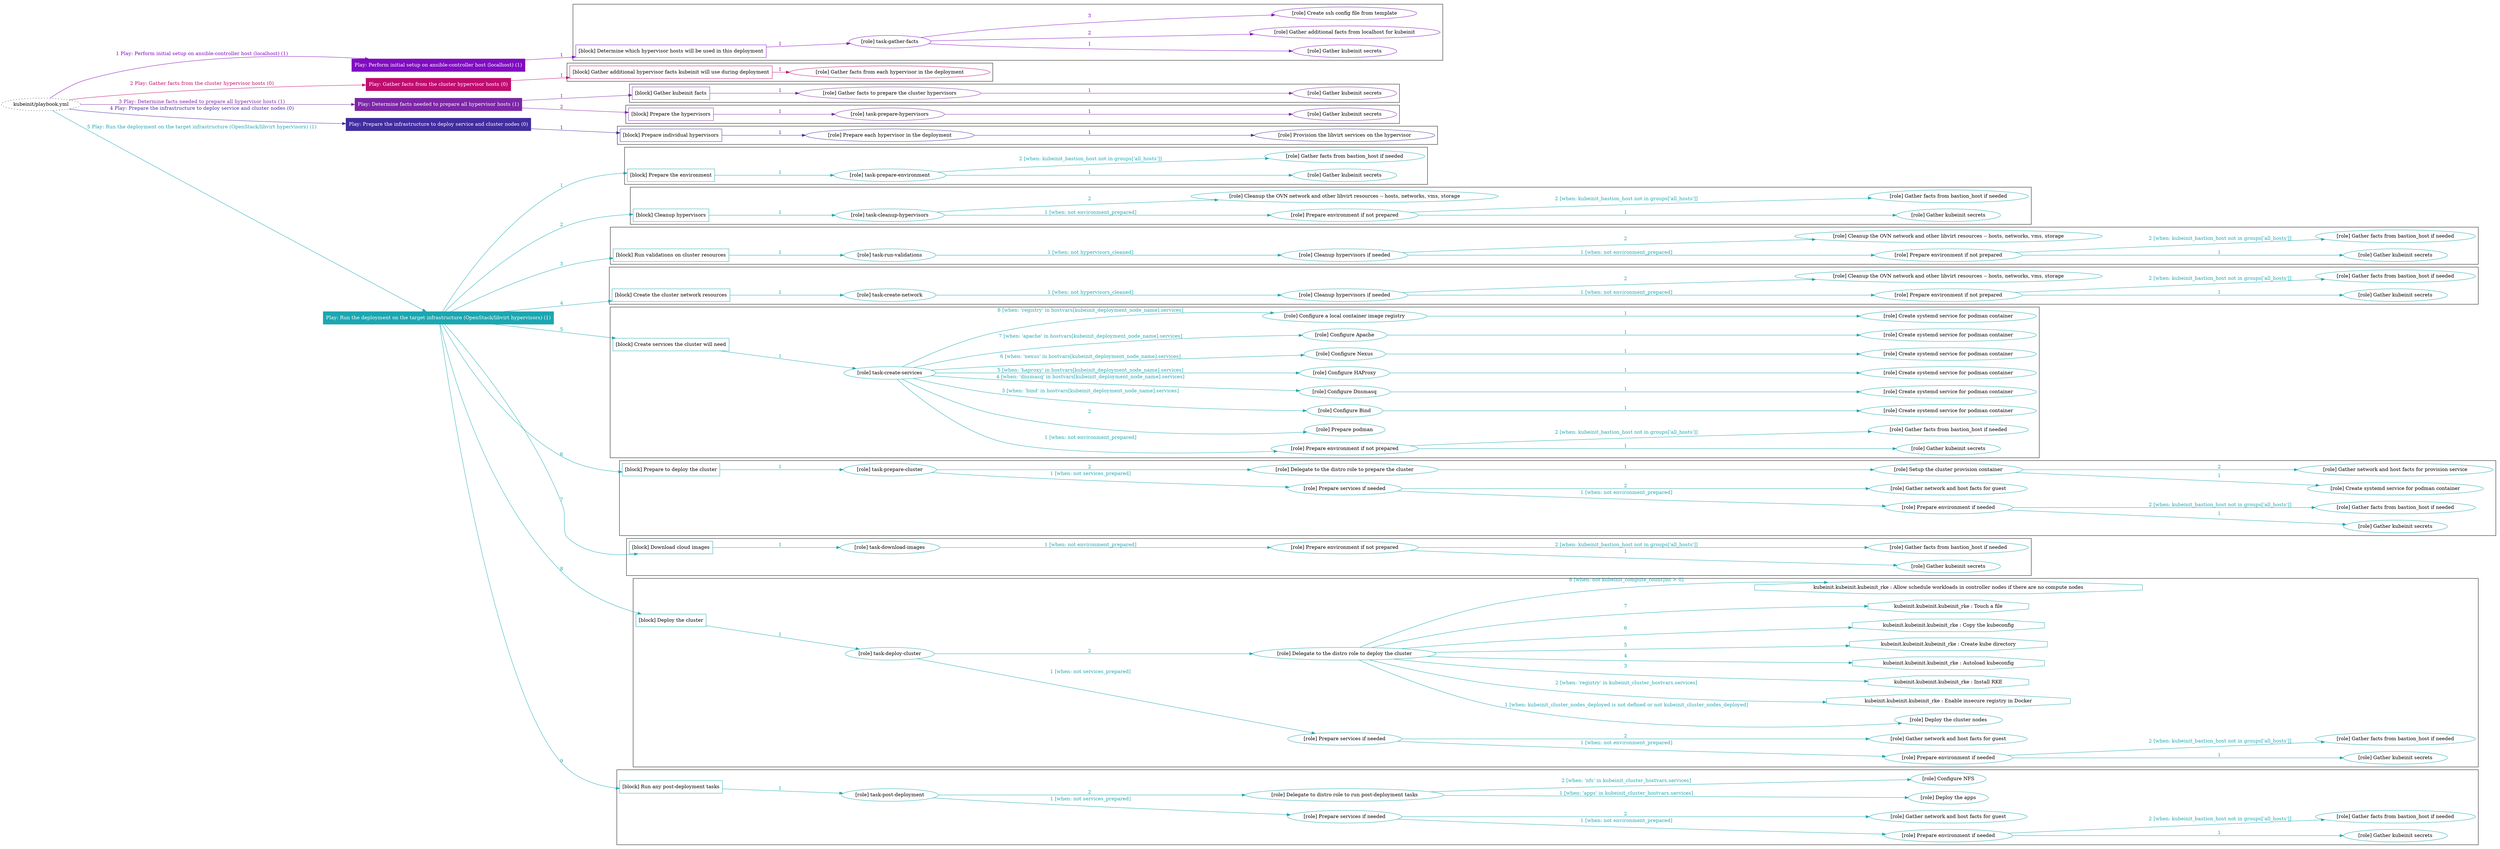 digraph {
	graph [concentrate=true ordering=in rankdir=LR ratio=fill]
	edge [esep=5 sep=10]
	"kubeinit/playbook.yml" [URL="/home/runner/work/kubeinit/kubeinit/kubeinit/playbook.yml" id=playbook_417d0907 style=dotted]
	"kubeinit/playbook.yml" -> play_c77b4768 [label="1 Play: Perform initial setup on ansible-controller host (localhost) (1)" color="#810bc1" fontcolor="#810bc1" id=edge_play_c77b4768 labeltooltip="1 Play: Perform initial setup on ansible-controller host (localhost) (1)" tooltip="1 Play: Perform initial setup on ansible-controller host (localhost) (1)"]
	subgraph "Play: Perform initial setup on ansible-controller host (localhost) (1)" {
		play_c77b4768 [label="Play: Perform initial setup on ansible-controller host (localhost) (1)" URL="/home/runner/work/kubeinit/kubeinit/kubeinit/playbook.yml" color="#810bc1" fontcolor="#ffffff" id=play_c77b4768 shape=box style=filled tooltip=localhost]
		play_c77b4768 -> block_1e786286 [label=1 color="#810bc1" fontcolor="#810bc1" id=edge_block_1e786286 labeltooltip=1 tooltip=1]
		subgraph cluster_block_1e786286 {
			block_1e786286 [label="[block] Determine which hypervisor hosts will be used in this deployment" URL="/home/runner/work/kubeinit/kubeinit/kubeinit/playbook.yml" color="#810bc1" id=block_1e786286 labeltooltip="Determine which hypervisor hosts will be used in this deployment" shape=box tooltip="Determine which hypervisor hosts will be used in this deployment"]
			block_1e786286 -> role_b058ec91 [label="1 " color="#810bc1" fontcolor="#810bc1" id=edge_role_b058ec91 labeltooltip="1 " tooltip="1 "]
			subgraph "task-gather-facts" {
				role_b058ec91 [label="[role] task-gather-facts" URL="/home/runner/work/kubeinit/kubeinit/kubeinit/playbook.yml" color="#810bc1" id=role_b058ec91 tooltip="task-gather-facts"]
				role_b058ec91 -> role_b767818e [label="1 " color="#810bc1" fontcolor="#810bc1" id=edge_role_b767818e labeltooltip="1 " tooltip="1 "]
				subgraph "Gather kubeinit secrets" {
					role_b767818e [label="[role] Gather kubeinit secrets" URL="/home/runner/.ansible/collections/ansible_collections/kubeinit/kubeinit/roles/kubeinit_prepare/tasks/build_hypervisors_group.yml" color="#810bc1" id=role_b767818e tooltip="Gather kubeinit secrets"]
				}
				role_b058ec91 -> role_e8965a87 [label="2 " color="#810bc1" fontcolor="#810bc1" id=edge_role_e8965a87 labeltooltip="2 " tooltip="2 "]
				subgraph "Gather additional facts from localhost for kubeinit" {
					role_e8965a87 [label="[role] Gather additional facts from localhost for kubeinit" URL="/home/runner/.ansible/collections/ansible_collections/kubeinit/kubeinit/roles/kubeinit_prepare/tasks/build_hypervisors_group.yml" color="#810bc1" id=role_e8965a87 tooltip="Gather additional facts from localhost for kubeinit"]
				}
				role_b058ec91 -> role_bb0b0441 [label="3 " color="#810bc1" fontcolor="#810bc1" id=edge_role_bb0b0441 labeltooltip="3 " tooltip="3 "]
				subgraph "Create ssh config file from template" {
					role_bb0b0441 [label="[role] Create ssh config file from template" URL="/home/runner/.ansible/collections/ansible_collections/kubeinit/kubeinit/roles/kubeinit_prepare/tasks/build_hypervisors_group.yml" color="#810bc1" id=role_bb0b0441 tooltip="Create ssh config file from template"]
				}
			}
		}
	}
	"kubeinit/playbook.yml" -> play_e463eeff [label="2 Play: Gather facts from the cluster hypervisor hosts (0)" color="#c00c6f" fontcolor="#c00c6f" id=edge_play_e463eeff labeltooltip="2 Play: Gather facts from the cluster hypervisor hosts (0)" tooltip="2 Play: Gather facts from the cluster hypervisor hosts (0)"]
	subgraph "Play: Gather facts from the cluster hypervisor hosts (0)" {
		play_e463eeff [label="Play: Gather facts from the cluster hypervisor hosts (0)" URL="/home/runner/work/kubeinit/kubeinit/kubeinit/playbook.yml" color="#c00c6f" fontcolor="#ffffff" id=play_e463eeff shape=box style=filled tooltip="Play: Gather facts from the cluster hypervisor hosts (0)"]
		play_e463eeff -> block_18175c57 [label=1 color="#c00c6f" fontcolor="#c00c6f" id=edge_block_18175c57 labeltooltip=1 tooltip=1]
		subgraph cluster_block_18175c57 {
			block_18175c57 [label="[block] Gather additional hypervisor facts kubeinit will use during deployment" URL="/home/runner/work/kubeinit/kubeinit/kubeinit/playbook.yml" color="#c00c6f" id=block_18175c57 labeltooltip="Gather additional hypervisor facts kubeinit will use during deployment" shape=box tooltip="Gather additional hypervisor facts kubeinit will use during deployment"]
			block_18175c57 -> role_813a3027 [label="1 " color="#c00c6f" fontcolor="#c00c6f" id=edge_role_813a3027 labeltooltip="1 " tooltip="1 "]
			subgraph "Gather facts from each hypervisor in the deployment" {
				role_813a3027 [label="[role] Gather facts from each hypervisor in the deployment" URL="/home/runner/work/kubeinit/kubeinit/kubeinit/playbook.yml" color="#c00c6f" id=role_813a3027 tooltip="Gather facts from each hypervisor in the deployment"]
			}
		}
	}
	"kubeinit/playbook.yml" -> play_1a3adc36 [label="3 Play: Determine facts needed to prepare all hypervisor hosts (1)" color="#7c27a5" fontcolor="#7c27a5" id=edge_play_1a3adc36 labeltooltip="3 Play: Determine facts needed to prepare all hypervisor hosts (1)" tooltip="3 Play: Determine facts needed to prepare all hypervisor hosts (1)"]
	subgraph "Play: Determine facts needed to prepare all hypervisor hosts (1)" {
		play_1a3adc36 [label="Play: Determine facts needed to prepare all hypervisor hosts (1)" URL="/home/runner/work/kubeinit/kubeinit/kubeinit/playbook.yml" color="#7c27a5" fontcolor="#ffffff" id=play_1a3adc36 shape=box style=filled tooltip=localhost]
		play_1a3adc36 -> block_9d313972 [label=1 color="#7c27a5" fontcolor="#7c27a5" id=edge_block_9d313972 labeltooltip=1 tooltip=1]
		subgraph cluster_block_9d313972 {
			block_9d313972 [label="[block] Gather kubeinit facts" URL="/home/runner/work/kubeinit/kubeinit/kubeinit/playbook.yml" color="#7c27a5" id=block_9d313972 labeltooltip="Gather kubeinit facts" shape=box tooltip="Gather kubeinit facts"]
			block_9d313972 -> role_33c6fd63 [label="1 " color="#7c27a5" fontcolor="#7c27a5" id=edge_role_33c6fd63 labeltooltip="1 " tooltip="1 "]
			subgraph "Gather facts to prepare the cluster hypervisors" {
				role_33c6fd63 [label="[role] Gather facts to prepare the cluster hypervisors" URL="/home/runner/work/kubeinit/kubeinit/kubeinit/playbook.yml" color="#7c27a5" id=role_33c6fd63 tooltip="Gather facts to prepare the cluster hypervisors"]
				role_33c6fd63 -> role_64e351c4 [label="1 " color="#7c27a5" fontcolor="#7c27a5" id=edge_role_64e351c4 labeltooltip="1 " tooltip="1 "]
				subgraph "Gather kubeinit secrets" {
					role_64e351c4 [label="[role] Gather kubeinit secrets" URL="/home/runner/.ansible/collections/ansible_collections/kubeinit/kubeinit/roles/kubeinit_prepare/tasks/gather_kubeinit_facts.yml" color="#7c27a5" id=role_64e351c4 tooltip="Gather kubeinit secrets"]
				}
			}
		}
		play_1a3adc36 -> block_0bcdf381 [label=2 color="#7c27a5" fontcolor="#7c27a5" id=edge_block_0bcdf381 labeltooltip=2 tooltip=2]
		subgraph cluster_block_0bcdf381 {
			block_0bcdf381 [label="[block] Prepare the hypervisors" URL="/home/runner/work/kubeinit/kubeinit/kubeinit/playbook.yml" color="#7c27a5" id=block_0bcdf381 labeltooltip="Prepare the hypervisors" shape=box tooltip="Prepare the hypervisors"]
			block_0bcdf381 -> role_10255ce3 [label="1 " color="#7c27a5" fontcolor="#7c27a5" id=edge_role_10255ce3 labeltooltip="1 " tooltip="1 "]
			subgraph "task-prepare-hypervisors" {
				role_10255ce3 [label="[role] task-prepare-hypervisors" URL="/home/runner/work/kubeinit/kubeinit/kubeinit/playbook.yml" color="#7c27a5" id=role_10255ce3 tooltip="task-prepare-hypervisors"]
				role_10255ce3 -> role_cd29d968 [label="1 " color="#7c27a5" fontcolor="#7c27a5" id=edge_role_cd29d968 labeltooltip="1 " tooltip="1 "]
				subgraph "Gather kubeinit secrets" {
					role_cd29d968 [label="[role] Gather kubeinit secrets" URL="/home/runner/.ansible/collections/ansible_collections/kubeinit/kubeinit/roles/kubeinit_prepare/tasks/gather_kubeinit_facts.yml" color="#7c27a5" id=role_cd29d968 tooltip="Gather kubeinit secrets"]
				}
			}
		}
	}
	"kubeinit/playbook.yml" -> play_23f504cc [label="4 Play: Prepare the infrastructure to deploy service and cluster nodes (0)" color="#422d9f" fontcolor="#422d9f" id=edge_play_23f504cc labeltooltip="4 Play: Prepare the infrastructure to deploy service and cluster nodes (0)" tooltip="4 Play: Prepare the infrastructure to deploy service and cluster nodes (0)"]
	subgraph "Play: Prepare the infrastructure to deploy service and cluster nodes (0)" {
		play_23f504cc [label="Play: Prepare the infrastructure to deploy service and cluster nodes (0)" URL="/home/runner/work/kubeinit/kubeinit/kubeinit/playbook.yml" color="#422d9f" fontcolor="#ffffff" id=play_23f504cc shape=box style=filled tooltip="Play: Prepare the infrastructure to deploy service and cluster nodes (0)"]
		play_23f504cc -> block_20c3deef [label=1 color="#422d9f" fontcolor="#422d9f" id=edge_block_20c3deef labeltooltip=1 tooltip=1]
		subgraph cluster_block_20c3deef {
			block_20c3deef [label="[block] Prepare individual hypervisors" URL="/home/runner/work/kubeinit/kubeinit/kubeinit/playbook.yml" color="#422d9f" id=block_20c3deef labeltooltip="Prepare individual hypervisors" shape=box tooltip="Prepare individual hypervisors"]
			block_20c3deef -> role_2d464480 [label="1 " color="#422d9f" fontcolor="#422d9f" id=edge_role_2d464480 labeltooltip="1 " tooltip="1 "]
			subgraph "Prepare each hypervisor in the deployment" {
				role_2d464480 [label="[role] Prepare each hypervisor in the deployment" URL="/home/runner/work/kubeinit/kubeinit/kubeinit/playbook.yml" color="#422d9f" id=role_2d464480 tooltip="Prepare each hypervisor in the deployment"]
				role_2d464480 -> role_e3a52475 [label="1 " color="#422d9f" fontcolor="#422d9f" id=edge_role_e3a52475 labeltooltip="1 " tooltip="1 "]
				subgraph "Provision the libvirt services on the hypervisor" {
					role_e3a52475 [label="[role] Provision the libvirt services on the hypervisor" URL="/home/runner/.ansible/collections/ansible_collections/kubeinit/kubeinit/roles/kubeinit_prepare/tasks/prepare_hypervisor.yml" color="#422d9f" id=role_e3a52475 tooltip="Provision the libvirt services on the hypervisor"]
				}
			}
		}
	}
	"kubeinit/playbook.yml" -> play_3cc37db0 [label="5 Play: Run the deployment on the target infrastructure (OpenStack/libvirt hypervisors) (1)" color="#1ba7b1" fontcolor="#1ba7b1" id=edge_play_3cc37db0 labeltooltip="5 Play: Run the deployment on the target infrastructure (OpenStack/libvirt hypervisors) (1)" tooltip="5 Play: Run the deployment on the target infrastructure (OpenStack/libvirt hypervisors) (1)"]
	subgraph "Play: Run the deployment on the target infrastructure (OpenStack/libvirt hypervisors) (1)" {
		play_3cc37db0 [label="Play: Run the deployment on the target infrastructure (OpenStack/libvirt hypervisors) (1)" URL="/home/runner/work/kubeinit/kubeinit/kubeinit/playbook.yml" color="#1ba7b1" fontcolor="#ffffff" id=play_3cc37db0 shape=box style=filled tooltip=localhost]
		play_3cc37db0 -> block_ea9e0e93 [label=1 color="#1ba7b1" fontcolor="#1ba7b1" id=edge_block_ea9e0e93 labeltooltip=1 tooltip=1]
		subgraph cluster_block_ea9e0e93 {
			block_ea9e0e93 [label="[block] Prepare the environment" URL="/home/runner/work/kubeinit/kubeinit/kubeinit/playbook.yml" color="#1ba7b1" id=block_ea9e0e93 labeltooltip="Prepare the environment" shape=box tooltip="Prepare the environment"]
			block_ea9e0e93 -> role_91d1a9e2 [label="1 " color="#1ba7b1" fontcolor="#1ba7b1" id=edge_role_91d1a9e2 labeltooltip="1 " tooltip="1 "]
			subgraph "task-prepare-environment" {
				role_91d1a9e2 [label="[role] task-prepare-environment" URL="/home/runner/work/kubeinit/kubeinit/kubeinit/playbook.yml" color="#1ba7b1" id=role_91d1a9e2 tooltip="task-prepare-environment"]
				role_91d1a9e2 -> role_549d612f [label="1 " color="#1ba7b1" fontcolor="#1ba7b1" id=edge_role_549d612f labeltooltip="1 " tooltip="1 "]
				subgraph "Gather kubeinit secrets" {
					role_549d612f [label="[role] Gather kubeinit secrets" URL="/home/runner/.ansible/collections/ansible_collections/kubeinit/kubeinit/roles/kubeinit_prepare/tasks/gather_kubeinit_facts.yml" color="#1ba7b1" id=role_549d612f tooltip="Gather kubeinit secrets"]
				}
				role_91d1a9e2 -> role_6c5ac5d6 [label="2 [when: kubeinit_bastion_host not in groups['all_hosts']]" color="#1ba7b1" fontcolor="#1ba7b1" id=edge_role_6c5ac5d6 labeltooltip="2 [when: kubeinit_bastion_host not in groups['all_hosts']]" tooltip="2 [when: kubeinit_bastion_host not in groups['all_hosts']]"]
				subgraph "Gather facts from bastion_host if needed" {
					role_6c5ac5d6 [label="[role] Gather facts from bastion_host if needed" URL="/home/runner/.ansible/collections/ansible_collections/kubeinit/kubeinit/roles/kubeinit_prepare/tasks/main.yml" color="#1ba7b1" id=role_6c5ac5d6 tooltip="Gather facts from bastion_host if needed"]
				}
			}
		}
		play_3cc37db0 -> block_b8931497 [label=2 color="#1ba7b1" fontcolor="#1ba7b1" id=edge_block_b8931497 labeltooltip=2 tooltip=2]
		subgraph cluster_block_b8931497 {
			block_b8931497 [label="[block] Cleanup hypervisors" URL="/home/runner/work/kubeinit/kubeinit/kubeinit/playbook.yml" color="#1ba7b1" id=block_b8931497 labeltooltip="Cleanup hypervisors" shape=box tooltip="Cleanup hypervisors"]
			block_b8931497 -> role_bac6290f [label="1 " color="#1ba7b1" fontcolor="#1ba7b1" id=edge_role_bac6290f labeltooltip="1 " tooltip="1 "]
			subgraph "task-cleanup-hypervisors" {
				role_bac6290f [label="[role] task-cleanup-hypervisors" URL="/home/runner/work/kubeinit/kubeinit/kubeinit/playbook.yml" color="#1ba7b1" id=role_bac6290f tooltip="task-cleanup-hypervisors"]
				role_bac6290f -> role_6afddd0a [label="1 [when: not environment_prepared]" color="#1ba7b1" fontcolor="#1ba7b1" id=edge_role_6afddd0a labeltooltip="1 [when: not environment_prepared]" tooltip="1 [when: not environment_prepared]"]
				subgraph "Prepare environment if not prepared" {
					role_6afddd0a [label="[role] Prepare environment if not prepared" URL="/home/runner/.ansible/collections/ansible_collections/kubeinit/kubeinit/roles/kubeinit_libvirt/tasks/cleanup_hypervisors.yml" color="#1ba7b1" id=role_6afddd0a tooltip="Prepare environment if not prepared"]
					role_6afddd0a -> role_e698df63 [label="1 " color="#1ba7b1" fontcolor="#1ba7b1" id=edge_role_e698df63 labeltooltip="1 " tooltip="1 "]
					subgraph "Gather kubeinit secrets" {
						role_e698df63 [label="[role] Gather kubeinit secrets" URL="/home/runner/.ansible/collections/ansible_collections/kubeinit/kubeinit/roles/kubeinit_prepare/tasks/gather_kubeinit_facts.yml" color="#1ba7b1" id=role_e698df63 tooltip="Gather kubeinit secrets"]
					}
					role_6afddd0a -> role_1f7d6978 [label="2 [when: kubeinit_bastion_host not in groups['all_hosts']]" color="#1ba7b1" fontcolor="#1ba7b1" id=edge_role_1f7d6978 labeltooltip="2 [when: kubeinit_bastion_host not in groups['all_hosts']]" tooltip="2 [when: kubeinit_bastion_host not in groups['all_hosts']]"]
					subgraph "Gather facts from bastion_host if needed" {
						role_1f7d6978 [label="[role] Gather facts from bastion_host if needed" URL="/home/runner/.ansible/collections/ansible_collections/kubeinit/kubeinit/roles/kubeinit_prepare/tasks/main.yml" color="#1ba7b1" id=role_1f7d6978 tooltip="Gather facts from bastion_host if needed"]
					}
				}
				role_bac6290f -> role_03458279 [label="2 " color="#1ba7b1" fontcolor="#1ba7b1" id=edge_role_03458279 labeltooltip="2 " tooltip="2 "]
				subgraph "Cleanup the OVN network and other libvirt resources -- hosts, networks, vms, storage" {
					role_03458279 [label="[role] Cleanup the OVN network and other libvirt resources -- hosts, networks, vms, storage" URL="/home/runner/.ansible/collections/ansible_collections/kubeinit/kubeinit/roles/kubeinit_libvirt/tasks/cleanup_hypervisors.yml" color="#1ba7b1" id=role_03458279 tooltip="Cleanup the OVN network and other libvirt resources -- hosts, networks, vms, storage"]
				}
			}
		}
		play_3cc37db0 -> block_47f3879c [label=3 color="#1ba7b1" fontcolor="#1ba7b1" id=edge_block_47f3879c labeltooltip=3 tooltip=3]
		subgraph cluster_block_47f3879c {
			block_47f3879c [label="[block] Run validations on cluster resources" URL="/home/runner/work/kubeinit/kubeinit/kubeinit/playbook.yml" color="#1ba7b1" id=block_47f3879c labeltooltip="Run validations on cluster resources" shape=box tooltip="Run validations on cluster resources"]
			block_47f3879c -> role_7b20431c [label="1 " color="#1ba7b1" fontcolor="#1ba7b1" id=edge_role_7b20431c labeltooltip="1 " tooltip="1 "]
			subgraph "task-run-validations" {
				role_7b20431c [label="[role] task-run-validations" URL="/home/runner/work/kubeinit/kubeinit/kubeinit/playbook.yml" color="#1ba7b1" id=role_7b20431c tooltip="task-run-validations"]
				role_7b20431c -> role_595d1fff [label="1 [when: not hypervisors_cleaned]" color="#1ba7b1" fontcolor="#1ba7b1" id=edge_role_595d1fff labeltooltip="1 [when: not hypervisors_cleaned]" tooltip="1 [when: not hypervisors_cleaned]"]
				subgraph "Cleanup hypervisors if needed" {
					role_595d1fff [label="[role] Cleanup hypervisors if needed" URL="/home/runner/.ansible/collections/ansible_collections/kubeinit/kubeinit/roles/kubeinit_validations/tasks/main.yml" color="#1ba7b1" id=role_595d1fff tooltip="Cleanup hypervisors if needed"]
					role_595d1fff -> role_175da12f [label="1 [when: not environment_prepared]" color="#1ba7b1" fontcolor="#1ba7b1" id=edge_role_175da12f labeltooltip="1 [when: not environment_prepared]" tooltip="1 [when: not environment_prepared]"]
					subgraph "Prepare environment if not prepared" {
						role_175da12f [label="[role] Prepare environment if not prepared" URL="/home/runner/.ansible/collections/ansible_collections/kubeinit/kubeinit/roles/kubeinit_libvirt/tasks/cleanup_hypervisors.yml" color="#1ba7b1" id=role_175da12f tooltip="Prepare environment if not prepared"]
						role_175da12f -> role_518675a1 [label="1 " color="#1ba7b1" fontcolor="#1ba7b1" id=edge_role_518675a1 labeltooltip="1 " tooltip="1 "]
						subgraph "Gather kubeinit secrets" {
							role_518675a1 [label="[role] Gather kubeinit secrets" URL="/home/runner/.ansible/collections/ansible_collections/kubeinit/kubeinit/roles/kubeinit_prepare/tasks/gather_kubeinit_facts.yml" color="#1ba7b1" id=role_518675a1 tooltip="Gather kubeinit secrets"]
						}
						role_175da12f -> role_799ede87 [label="2 [when: kubeinit_bastion_host not in groups['all_hosts']]" color="#1ba7b1" fontcolor="#1ba7b1" id=edge_role_799ede87 labeltooltip="2 [when: kubeinit_bastion_host not in groups['all_hosts']]" tooltip="2 [when: kubeinit_bastion_host not in groups['all_hosts']]"]
						subgraph "Gather facts from bastion_host if needed" {
							role_799ede87 [label="[role] Gather facts from bastion_host if needed" URL="/home/runner/.ansible/collections/ansible_collections/kubeinit/kubeinit/roles/kubeinit_prepare/tasks/main.yml" color="#1ba7b1" id=role_799ede87 tooltip="Gather facts from bastion_host if needed"]
						}
					}
					role_595d1fff -> role_b2ebb72b [label="2 " color="#1ba7b1" fontcolor="#1ba7b1" id=edge_role_b2ebb72b labeltooltip="2 " tooltip="2 "]
					subgraph "Cleanup the OVN network and other libvirt resources -- hosts, networks, vms, storage" {
						role_b2ebb72b [label="[role] Cleanup the OVN network and other libvirt resources -- hosts, networks, vms, storage" URL="/home/runner/.ansible/collections/ansible_collections/kubeinit/kubeinit/roles/kubeinit_libvirt/tasks/cleanup_hypervisors.yml" color="#1ba7b1" id=role_b2ebb72b tooltip="Cleanup the OVN network and other libvirt resources -- hosts, networks, vms, storage"]
					}
				}
			}
		}
		play_3cc37db0 -> block_4fb23784 [label=4 color="#1ba7b1" fontcolor="#1ba7b1" id=edge_block_4fb23784 labeltooltip=4 tooltip=4]
		subgraph cluster_block_4fb23784 {
			block_4fb23784 [label="[block] Create the cluster network resources" URL="/home/runner/work/kubeinit/kubeinit/kubeinit/playbook.yml" color="#1ba7b1" id=block_4fb23784 labeltooltip="Create the cluster network resources" shape=box tooltip="Create the cluster network resources"]
			block_4fb23784 -> role_7fa8edc3 [label="1 " color="#1ba7b1" fontcolor="#1ba7b1" id=edge_role_7fa8edc3 labeltooltip="1 " tooltip="1 "]
			subgraph "task-create-network" {
				role_7fa8edc3 [label="[role] task-create-network" URL="/home/runner/work/kubeinit/kubeinit/kubeinit/playbook.yml" color="#1ba7b1" id=role_7fa8edc3 tooltip="task-create-network"]
				role_7fa8edc3 -> role_8269d724 [label="1 [when: not hypervisors_cleaned]" color="#1ba7b1" fontcolor="#1ba7b1" id=edge_role_8269d724 labeltooltip="1 [when: not hypervisors_cleaned]" tooltip="1 [when: not hypervisors_cleaned]"]
				subgraph "Cleanup hypervisors if needed" {
					role_8269d724 [label="[role] Cleanup hypervisors if needed" URL="/home/runner/.ansible/collections/ansible_collections/kubeinit/kubeinit/roles/kubeinit_libvirt/tasks/create_network.yml" color="#1ba7b1" id=role_8269d724 tooltip="Cleanup hypervisors if needed"]
					role_8269d724 -> role_a7291f49 [label="1 [when: not environment_prepared]" color="#1ba7b1" fontcolor="#1ba7b1" id=edge_role_a7291f49 labeltooltip="1 [when: not environment_prepared]" tooltip="1 [when: not environment_prepared]"]
					subgraph "Prepare environment if not prepared" {
						role_a7291f49 [label="[role] Prepare environment if not prepared" URL="/home/runner/.ansible/collections/ansible_collections/kubeinit/kubeinit/roles/kubeinit_libvirt/tasks/cleanup_hypervisors.yml" color="#1ba7b1" id=role_a7291f49 tooltip="Prepare environment if not prepared"]
						role_a7291f49 -> role_f2e10c75 [label="1 " color="#1ba7b1" fontcolor="#1ba7b1" id=edge_role_f2e10c75 labeltooltip="1 " tooltip="1 "]
						subgraph "Gather kubeinit secrets" {
							role_f2e10c75 [label="[role] Gather kubeinit secrets" URL="/home/runner/.ansible/collections/ansible_collections/kubeinit/kubeinit/roles/kubeinit_prepare/tasks/gather_kubeinit_facts.yml" color="#1ba7b1" id=role_f2e10c75 tooltip="Gather kubeinit secrets"]
						}
						role_a7291f49 -> role_d8faf39b [label="2 [when: kubeinit_bastion_host not in groups['all_hosts']]" color="#1ba7b1" fontcolor="#1ba7b1" id=edge_role_d8faf39b labeltooltip="2 [when: kubeinit_bastion_host not in groups['all_hosts']]" tooltip="2 [when: kubeinit_bastion_host not in groups['all_hosts']]"]
						subgraph "Gather facts from bastion_host if needed" {
							role_d8faf39b [label="[role] Gather facts from bastion_host if needed" URL="/home/runner/.ansible/collections/ansible_collections/kubeinit/kubeinit/roles/kubeinit_prepare/tasks/main.yml" color="#1ba7b1" id=role_d8faf39b tooltip="Gather facts from bastion_host if needed"]
						}
					}
					role_8269d724 -> role_5ec1cf5a [label="2 " color="#1ba7b1" fontcolor="#1ba7b1" id=edge_role_5ec1cf5a labeltooltip="2 " tooltip="2 "]
					subgraph "Cleanup the OVN network and other libvirt resources -- hosts, networks, vms, storage" {
						role_5ec1cf5a [label="[role] Cleanup the OVN network and other libvirt resources -- hosts, networks, vms, storage" URL="/home/runner/.ansible/collections/ansible_collections/kubeinit/kubeinit/roles/kubeinit_libvirt/tasks/cleanup_hypervisors.yml" color="#1ba7b1" id=role_5ec1cf5a tooltip="Cleanup the OVN network and other libvirt resources -- hosts, networks, vms, storage"]
					}
				}
			}
		}
		play_3cc37db0 -> block_78b8143e [label=5 color="#1ba7b1" fontcolor="#1ba7b1" id=edge_block_78b8143e labeltooltip=5 tooltip=5]
		subgraph cluster_block_78b8143e {
			block_78b8143e [label="[block] Create services the cluster will need" URL="/home/runner/work/kubeinit/kubeinit/kubeinit/playbook.yml" color="#1ba7b1" id=block_78b8143e labeltooltip="Create services the cluster will need" shape=box tooltip="Create services the cluster will need"]
			block_78b8143e -> role_c5b81a06 [label="1 " color="#1ba7b1" fontcolor="#1ba7b1" id=edge_role_c5b81a06 labeltooltip="1 " tooltip="1 "]
			subgraph "task-create-services" {
				role_c5b81a06 [label="[role] task-create-services" URL="/home/runner/work/kubeinit/kubeinit/kubeinit/playbook.yml" color="#1ba7b1" id=role_c5b81a06 tooltip="task-create-services"]
				role_c5b81a06 -> role_7de0126c [label="1 [when: not environment_prepared]" color="#1ba7b1" fontcolor="#1ba7b1" id=edge_role_7de0126c labeltooltip="1 [when: not environment_prepared]" tooltip="1 [when: not environment_prepared]"]
				subgraph "Prepare environment if not prepared" {
					role_7de0126c [label="[role] Prepare environment if not prepared" URL="/home/runner/.ansible/collections/ansible_collections/kubeinit/kubeinit/roles/kubeinit_services/tasks/main.yml" color="#1ba7b1" id=role_7de0126c tooltip="Prepare environment if not prepared"]
					role_7de0126c -> role_b44b74cb [label="1 " color="#1ba7b1" fontcolor="#1ba7b1" id=edge_role_b44b74cb labeltooltip="1 " tooltip="1 "]
					subgraph "Gather kubeinit secrets" {
						role_b44b74cb [label="[role] Gather kubeinit secrets" URL="/home/runner/.ansible/collections/ansible_collections/kubeinit/kubeinit/roles/kubeinit_prepare/tasks/gather_kubeinit_facts.yml" color="#1ba7b1" id=role_b44b74cb tooltip="Gather kubeinit secrets"]
					}
					role_7de0126c -> role_6d40eb25 [label="2 [when: kubeinit_bastion_host not in groups['all_hosts']]" color="#1ba7b1" fontcolor="#1ba7b1" id=edge_role_6d40eb25 labeltooltip="2 [when: kubeinit_bastion_host not in groups['all_hosts']]" tooltip="2 [when: kubeinit_bastion_host not in groups['all_hosts']]"]
					subgraph "Gather facts from bastion_host if needed" {
						role_6d40eb25 [label="[role] Gather facts from bastion_host if needed" URL="/home/runner/.ansible/collections/ansible_collections/kubeinit/kubeinit/roles/kubeinit_prepare/tasks/main.yml" color="#1ba7b1" id=role_6d40eb25 tooltip="Gather facts from bastion_host if needed"]
					}
				}
				role_c5b81a06 -> role_707ef80d [label="2 " color="#1ba7b1" fontcolor="#1ba7b1" id=edge_role_707ef80d labeltooltip="2 " tooltip="2 "]
				subgraph "Prepare podman" {
					role_707ef80d [label="[role] Prepare podman" URL="/home/runner/.ansible/collections/ansible_collections/kubeinit/kubeinit/roles/kubeinit_services/tasks/00_create_service_pod.yml" color="#1ba7b1" id=role_707ef80d tooltip="Prepare podman"]
				}
				role_c5b81a06 -> role_077363be [label="3 [when: 'bind' in hostvars[kubeinit_deployment_node_name].services]" color="#1ba7b1" fontcolor="#1ba7b1" id=edge_role_077363be labeltooltip="3 [when: 'bind' in hostvars[kubeinit_deployment_node_name].services]" tooltip="3 [when: 'bind' in hostvars[kubeinit_deployment_node_name].services]"]
				subgraph "Configure Bind" {
					role_077363be [label="[role] Configure Bind" URL="/home/runner/.ansible/collections/ansible_collections/kubeinit/kubeinit/roles/kubeinit_services/tasks/start_services_containers.yml" color="#1ba7b1" id=role_077363be tooltip="Configure Bind"]
					role_077363be -> role_7ac29b3b [label="1 " color="#1ba7b1" fontcolor="#1ba7b1" id=edge_role_7ac29b3b labeltooltip="1 " tooltip="1 "]
					subgraph "Create systemd service for podman container" {
						role_7ac29b3b [label="[role] Create systemd service for podman container" URL="/home/runner/.ansible/collections/ansible_collections/kubeinit/kubeinit/roles/kubeinit_bind/tasks/main.yml" color="#1ba7b1" id=role_7ac29b3b tooltip="Create systemd service for podman container"]
					}
				}
				role_c5b81a06 -> role_6b447cca [label="4 [when: 'dnsmasq' in hostvars[kubeinit_deployment_node_name].services]" color="#1ba7b1" fontcolor="#1ba7b1" id=edge_role_6b447cca labeltooltip="4 [when: 'dnsmasq' in hostvars[kubeinit_deployment_node_name].services]" tooltip="4 [when: 'dnsmasq' in hostvars[kubeinit_deployment_node_name].services]"]
				subgraph "Configure Dnsmasq" {
					role_6b447cca [label="[role] Configure Dnsmasq" URL="/home/runner/.ansible/collections/ansible_collections/kubeinit/kubeinit/roles/kubeinit_services/tasks/start_services_containers.yml" color="#1ba7b1" id=role_6b447cca tooltip="Configure Dnsmasq"]
					role_6b447cca -> role_dc594e53 [label="1 " color="#1ba7b1" fontcolor="#1ba7b1" id=edge_role_dc594e53 labeltooltip="1 " tooltip="1 "]
					subgraph "Create systemd service for podman container" {
						role_dc594e53 [label="[role] Create systemd service for podman container" URL="/home/runner/.ansible/collections/ansible_collections/kubeinit/kubeinit/roles/kubeinit_dnsmasq/tasks/main.yml" color="#1ba7b1" id=role_dc594e53 tooltip="Create systemd service for podman container"]
					}
				}
				role_c5b81a06 -> role_9c385116 [label="5 [when: 'haproxy' in hostvars[kubeinit_deployment_node_name].services]" color="#1ba7b1" fontcolor="#1ba7b1" id=edge_role_9c385116 labeltooltip="5 [when: 'haproxy' in hostvars[kubeinit_deployment_node_name].services]" tooltip="5 [when: 'haproxy' in hostvars[kubeinit_deployment_node_name].services]"]
				subgraph "Configure HAProxy" {
					role_9c385116 [label="[role] Configure HAProxy" URL="/home/runner/.ansible/collections/ansible_collections/kubeinit/kubeinit/roles/kubeinit_services/tasks/start_services_containers.yml" color="#1ba7b1" id=role_9c385116 tooltip="Configure HAProxy"]
					role_9c385116 -> role_cd39ea97 [label="1 " color="#1ba7b1" fontcolor="#1ba7b1" id=edge_role_cd39ea97 labeltooltip="1 " tooltip="1 "]
					subgraph "Create systemd service for podman container" {
						role_cd39ea97 [label="[role] Create systemd service for podman container" URL="/home/runner/.ansible/collections/ansible_collections/kubeinit/kubeinit/roles/kubeinit_haproxy/tasks/main.yml" color="#1ba7b1" id=role_cd39ea97 tooltip="Create systemd service for podman container"]
					}
				}
				role_c5b81a06 -> role_0e0e106a [label="6 [when: 'nexus' in hostvars[kubeinit_deployment_node_name].services]" color="#1ba7b1" fontcolor="#1ba7b1" id=edge_role_0e0e106a labeltooltip="6 [when: 'nexus' in hostvars[kubeinit_deployment_node_name].services]" tooltip="6 [when: 'nexus' in hostvars[kubeinit_deployment_node_name].services]"]
				subgraph "Configure Nexus" {
					role_0e0e106a [label="[role] Configure Nexus" URL="/home/runner/.ansible/collections/ansible_collections/kubeinit/kubeinit/roles/kubeinit_services/tasks/start_services_containers.yml" color="#1ba7b1" id=role_0e0e106a tooltip="Configure Nexus"]
					role_0e0e106a -> role_66462331 [label="1 " color="#1ba7b1" fontcolor="#1ba7b1" id=edge_role_66462331 labeltooltip="1 " tooltip="1 "]
					subgraph "Create systemd service for podman container" {
						role_66462331 [label="[role] Create systemd service for podman container" URL="/home/runner/.ansible/collections/ansible_collections/kubeinit/kubeinit/roles/kubeinit_nexus/tasks/main.yml" color="#1ba7b1" id=role_66462331 tooltip="Create systemd service for podman container"]
					}
				}
				role_c5b81a06 -> role_da79d658 [label="7 [when: 'apache' in hostvars[kubeinit_deployment_node_name].services]" color="#1ba7b1" fontcolor="#1ba7b1" id=edge_role_da79d658 labeltooltip="7 [when: 'apache' in hostvars[kubeinit_deployment_node_name].services]" tooltip="7 [when: 'apache' in hostvars[kubeinit_deployment_node_name].services]"]
				subgraph "Configure Apache" {
					role_da79d658 [label="[role] Configure Apache" URL="/home/runner/.ansible/collections/ansible_collections/kubeinit/kubeinit/roles/kubeinit_services/tasks/start_services_containers.yml" color="#1ba7b1" id=role_da79d658 tooltip="Configure Apache"]
					role_da79d658 -> role_91d3b13e [label="1 " color="#1ba7b1" fontcolor="#1ba7b1" id=edge_role_91d3b13e labeltooltip="1 " tooltip="1 "]
					subgraph "Create systemd service for podman container" {
						role_91d3b13e [label="[role] Create systemd service for podman container" URL="/home/runner/.ansible/collections/ansible_collections/kubeinit/kubeinit/roles/kubeinit_apache/tasks/main.yml" color="#1ba7b1" id=role_91d3b13e tooltip="Create systemd service for podman container"]
					}
				}
				role_c5b81a06 -> role_a9345b64 [label="8 [when: 'registry' in hostvars[kubeinit_deployment_node_name].services]" color="#1ba7b1" fontcolor="#1ba7b1" id=edge_role_a9345b64 labeltooltip="8 [when: 'registry' in hostvars[kubeinit_deployment_node_name].services]" tooltip="8 [when: 'registry' in hostvars[kubeinit_deployment_node_name].services]"]
				subgraph "Configure a local container image registry" {
					role_a9345b64 [label="[role] Configure a local container image registry" URL="/home/runner/.ansible/collections/ansible_collections/kubeinit/kubeinit/roles/kubeinit_services/tasks/start_services_containers.yml" color="#1ba7b1" id=role_a9345b64 tooltip="Configure a local container image registry"]
					role_a9345b64 -> role_177c3520 [label="1 " color="#1ba7b1" fontcolor="#1ba7b1" id=edge_role_177c3520 labeltooltip="1 " tooltip="1 "]
					subgraph "Create systemd service for podman container" {
						role_177c3520 [label="[role] Create systemd service for podman container" URL="/home/runner/.ansible/collections/ansible_collections/kubeinit/kubeinit/roles/kubeinit_registry/tasks/main.yml" color="#1ba7b1" id=role_177c3520 tooltip="Create systemd service for podman container"]
					}
				}
			}
		}
		play_3cc37db0 -> block_b0114765 [label=6 color="#1ba7b1" fontcolor="#1ba7b1" id=edge_block_b0114765 labeltooltip=6 tooltip=6]
		subgraph cluster_block_b0114765 {
			block_b0114765 [label="[block] Prepare to deploy the cluster" URL="/home/runner/work/kubeinit/kubeinit/kubeinit/playbook.yml" color="#1ba7b1" id=block_b0114765 labeltooltip="Prepare to deploy the cluster" shape=box tooltip="Prepare to deploy the cluster"]
			block_b0114765 -> role_e57e07f9 [label="1 " color="#1ba7b1" fontcolor="#1ba7b1" id=edge_role_e57e07f9 labeltooltip="1 " tooltip="1 "]
			subgraph "task-prepare-cluster" {
				role_e57e07f9 [label="[role] task-prepare-cluster" URL="/home/runner/work/kubeinit/kubeinit/kubeinit/playbook.yml" color="#1ba7b1" id=role_e57e07f9 tooltip="task-prepare-cluster"]
				role_e57e07f9 -> role_699b5a59 [label="1 [when: not services_prepared]" color="#1ba7b1" fontcolor="#1ba7b1" id=edge_role_699b5a59 labeltooltip="1 [when: not services_prepared]" tooltip="1 [when: not services_prepared]"]
				subgraph "Prepare services if needed" {
					role_699b5a59 [label="[role] Prepare services if needed" URL="/home/runner/.ansible/collections/ansible_collections/kubeinit/kubeinit/roles/kubeinit_prepare/tasks/prepare_cluster.yml" color="#1ba7b1" id=role_699b5a59 tooltip="Prepare services if needed"]
					role_699b5a59 -> role_2ea37fd0 [label="1 [when: not environment_prepared]" color="#1ba7b1" fontcolor="#1ba7b1" id=edge_role_2ea37fd0 labeltooltip="1 [when: not environment_prepared]" tooltip="1 [when: not environment_prepared]"]
					subgraph "Prepare environment if needed" {
						role_2ea37fd0 [label="[role] Prepare environment if needed" URL="/home/runner/.ansible/collections/ansible_collections/kubeinit/kubeinit/roles/kubeinit_services/tasks/prepare_services.yml" color="#1ba7b1" id=role_2ea37fd0 tooltip="Prepare environment if needed"]
						role_2ea37fd0 -> role_49b71e77 [label="1 " color="#1ba7b1" fontcolor="#1ba7b1" id=edge_role_49b71e77 labeltooltip="1 " tooltip="1 "]
						subgraph "Gather kubeinit secrets" {
							role_49b71e77 [label="[role] Gather kubeinit secrets" URL="/home/runner/.ansible/collections/ansible_collections/kubeinit/kubeinit/roles/kubeinit_prepare/tasks/gather_kubeinit_facts.yml" color="#1ba7b1" id=role_49b71e77 tooltip="Gather kubeinit secrets"]
						}
						role_2ea37fd0 -> role_673da783 [label="2 [when: kubeinit_bastion_host not in groups['all_hosts']]" color="#1ba7b1" fontcolor="#1ba7b1" id=edge_role_673da783 labeltooltip="2 [when: kubeinit_bastion_host not in groups['all_hosts']]" tooltip="2 [when: kubeinit_bastion_host not in groups['all_hosts']]"]
						subgraph "Gather facts from bastion_host if needed" {
							role_673da783 [label="[role] Gather facts from bastion_host if needed" URL="/home/runner/.ansible/collections/ansible_collections/kubeinit/kubeinit/roles/kubeinit_prepare/tasks/main.yml" color="#1ba7b1" id=role_673da783 tooltip="Gather facts from bastion_host if needed"]
						}
					}
					role_699b5a59 -> role_9e7b9956 [label="2 " color="#1ba7b1" fontcolor="#1ba7b1" id=edge_role_9e7b9956 labeltooltip="2 " tooltip="2 "]
					subgraph "Gather network and host facts for guest" {
						role_9e7b9956 [label="[role] Gather network and host facts for guest" URL="/home/runner/.ansible/collections/ansible_collections/kubeinit/kubeinit/roles/kubeinit_services/tasks/prepare_services.yml" color="#1ba7b1" id=role_9e7b9956 tooltip="Gather network and host facts for guest"]
					}
				}
				role_e57e07f9 -> role_34e03b1f [label="2 " color="#1ba7b1" fontcolor="#1ba7b1" id=edge_role_34e03b1f labeltooltip="2 " tooltip="2 "]
				subgraph "Delegate to the distro role to prepare the cluster" {
					role_34e03b1f [label="[role] Delegate to the distro role to prepare the cluster" URL="/home/runner/.ansible/collections/ansible_collections/kubeinit/kubeinit/roles/kubeinit_prepare/tasks/prepare_cluster.yml" color="#1ba7b1" id=role_34e03b1f tooltip="Delegate to the distro role to prepare the cluster"]
					role_34e03b1f -> role_40a4ef07 [label="1 " color="#1ba7b1" fontcolor="#1ba7b1" id=edge_role_40a4ef07 labeltooltip="1 " tooltip="1 "]
					subgraph "Setup the cluster provision container" {
						role_40a4ef07 [label="[role] Setup the cluster provision container" URL="/home/runner/.ansible/collections/ansible_collections/kubeinit/kubeinit/roles/kubeinit_rke/tasks/prepare_cluster.yml" color="#1ba7b1" id=role_40a4ef07 tooltip="Setup the cluster provision container"]
						role_40a4ef07 -> role_9803ec24 [label="1 " color="#1ba7b1" fontcolor="#1ba7b1" id=edge_role_9803ec24 labeltooltip="1 " tooltip="1 "]
						subgraph "Create systemd service for podman container" {
							role_9803ec24 [label="[role] Create systemd service for podman container" URL="/home/runner/.ansible/collections/ansible_collections/kubeinit/kubeinit/roles/kubeinit_services/tasks/create_provision_container.yml" color="#1ba7b1" id=role_9803ec24 tooltip="Create systemd service for podman container"]
						}
						role_40a4ef07 -> role_749c8e71 [label="2 " color="#1ba7b1" fontcolor="#1ba7b1" id=edge_role_749c8e71 labeltooltip="2 " tooltip="2 "]
						subgraph "Gather network and host facts for provision service" {
							role_749c8e71 [label="[role] Gather network and host facts for provision service" URL="/home/runner/.ansible/collections/ansible_collections/kubeinit/kubeinit/roles/kubeinit_services/tasks/create_provision_container.yml" color="#1ba7b1" id=role_749c8e71 tooltip="Gather network and host facts for provision service"]
						}
					}
				}
			}
		}
		play_3cc37db0 -> block_8f958ae1 [label=7 color="#1ba7b1" fontcolor="#1ba7b1" id=edge_block_8f958ae1 labeltooltip=7 tooltip=7]
		subgraph cluster_block_8f958ae1 {
			block_8f958ae1 [label="[block] Download cloud images" URL="/home/runner/work/kubeinit/kubeinit/kubeinit/playbook.yml" color="#1ba7b1" id=block_8f958ae1 labeltooltip="Download cloud images" shape=box tooltip="Download cloud images"]
			block_8f958ae1 -> role_8228a011 [label="1 " color="#1ba7b1" fontcolor="#1ba7b1" id=edge_role_8228a011 labeltooltip="1 " tooltip="1 "]
			subgraph "task-download-images" {
				role_8228a011 [label="[role] task-download-images" URL="/home/runner/work/kubeinit/kubeinit/kubeinit/playbook.yml" color="#1ba7b1" id=role_8228a011 tooltip="task-download-images"]
				role_8228a011 -> role_b60dc0ba [label="1 [when: not environment_prepared]" color="#1ba7b1" fontcolor="#1ba7b1" id=edge_role_b60dc0ba labeltooltip="1 [when: not environment_prepared]" tooltip="1 [when: not environment_prepared]"]
				subgraph "Prepare environment if not prepared" {
					role_b60dc0ba [label="[role] Prepare environment if not prepared" URL="/home/runner/.ansible/collections/ansible_collections/kubeinit/kubeinit/roles/kubeinit_libvirt/tasks/download_cloud_images.yml" color="#1ba7b1" id=role_b60dc0ba tooltip="Prepare environment if not prepared"]
					role_b60dc0ba -> role_53e7d674 [label="1 " color="#1ba7b1" fontcolor="#1ba7b1" id=edge_role_53e7d674 labeltooltip="1 " tooltip="1 "]
					subgraph "Gather kubeinit secrets" {
						role_53e7d674 [label="[role] Gather kubeinit secrets" URL="/home/runner/.ansible/collections/ansible_collections/kubeinit/kubeinit/roles/kubeinit_prepare/tasks/gather_kubeinit_facts.yml" color="#1ba7b1" id=role_53e7d674 tooltip="Gather kubeinit secrets"]
					}
					role_b60dc0ba -> role_7b21d831 [label="2 [when: kubeinit_bastion_host not in groups['all_hosts']]" color="#1ba7b1" fontcolor="#1ba7b1" id=edge_role_7b21d831 labeltooltip="2 [when: kubeinit_bastion_host not in groups['all_hosts']]" tooltip="2 [when: kubeinit_bastion_host not in groups['all_hosts']]"]
					subgraph "Gather facts from bastion_host if needed" {
						role_7b21d831 [label="[role] Gather facts from bastion_host if needed" URL="/home/runner/.ansible/collections/ansible_collections/kubeinit/kubeinit/roles/kubeinit_prepare/tasks/main.yml" color="#1ba7b1" id=role_7b21d831 tooltip="Gather facts from bastion_host if needed"]
					}
				}
			}
		}
		play_3cc37db0 -> block_fbf8296a [label=8 color="#1ba7b1" fontcolor="#1ba7b1" id=edge_block_fbf8296a labeltooltip=8 tooltip=8]
		subgraph cluster_block_fbf8296a {
			block_fbf8296a [label="[block] Deploy the cluster" URL="/home/runner/work/kubeinit/kubeinit/kubeinit/playbook.yml" color="#1ba7b1" id=block_fbf8296a labeltooltip="Deploy the cluster" shape=box tooltip="Deploy the cluster"]
			block_fbf8296a -> role_93baa400 [label="1 " color="#1ba7b1" fontcolor="#1ba7b1" id=edge_role_93baa400 labeltooltip="1 " tooltip="1 "]
			subgraph "task-deploy-cluster" {
				role_93baa400 [label="[role] task-deploy-cluster" URL="/home/runner/work/kubeinit/kubeinit/kubeinit/playbook.yml" color="#1ba7b1" id=role_93baa400 tooltip="task-deploy-cluster"]
				role_93baa400 -> role_48b07269 [label="1 [when: not services_prepared]" color="#1ba7b1" fontcolor="#1ba7b1" id=edge_role_48b07269 labeltooltip="1 [when: not services_prepared]" tooltip="1 [when: not services_prepared]"]
				subgraph "Prepare services if needed" {
					role_48b07269 [label="[role] Prepare services if needed" URL="/home/runner/.ansible/collections/ansible_collections/kubeinit/kubeinit/roles/kubeinit_prepare/tasks/deploy_cluster.yml" color="#1ba7b1" id=role_48b07269 tooltip="Prepare services if needed"]
					role_48b07269 -> role_e16efc4c [label="1 [when: not environment_prepared]" color="#1ba7b1" fontcolor="#1ba7b1" id=edge_role_e16efc4c labeltooltip="1 [when: not environment_prepared]" tooltip="1 [when: not environment_prepared]"]
					subgraph "Prepare environment if needed" {
						role_e16efc4c [label="[role] Prepare environment if needed" URL="/home/runner/.ansible/collections/ansible_collections/kubeinit/kubeinit/roles/kubeinit_services/tasks/prepare_services.yml" color="#1ba7b1" id=role_e16efc4c tooltip="Prepare environment if needed"]
						role_e16efc4c -> role_07524000 [label="1 " color="#1ba7b1" fontcolor="#1ba7b1" id=edge_role_07524000 labeltooltip="1 " tooltip="1 "]
						subgraph "Gather kubeinit secrets" {
							role_07524000 [label="[role] Gather kubeinit secrets" URL="/home/runner/.ansible/collections/ansible_collections/kubeinit/kubeinit/roles/kubeinit_prepare/tasks/gather_kubeinit_facts.yml" color="#1ba7b1" id=role_07524000 tooltip="Gather kubeinit secrets"]
						}
						role_e16efc4c -> role_e2d7e32c [label="2 [when: kubeinit_bastion_host not in groups['all_hosts']]" color="#1ba7b1" fontcolor="#1ba7b1" id=edge_role_e2d7e32c labeltooltip="2 [when: kubeinit_bastion_host not in groups['all_hosts']]" tooltip="2 [when: kubeinit_bastion_host not in groups['all_hosts']]"]
						subgraph "Gather facts from bastion_host if needed" {
							role_e2d7e32c [label="[role] Gather facts from bastion_host if needed" URL="/home/runner/.ansible/collections/ansible_collections/kubeinit/kubeinit/roles/kubeinit_prepare/tasks/main.yml" color="#1ba7b1" id=role_e2d7e32c tooltip="Gather facts from bastion_host if needed"]
						}
					}
					role_48b07269 -> role_826a4762 [label="2 " color="#1ba7b1" fontcolor="#1ba7b1" id=edge_role_826a4762 labeltooltip="2 " tooltip="2 "]
					subgraph "Gather network and host facts for guest" {
						role_826a4762 [label="[role] Gather network and host facts for guest" URL="/home/runner/.ansible/collections/ansible_collections/kubeinit/kubeinit/roles/kubeinit_services/tasks/prepare_services.yml" color="#1ba7b1" id=role_826a4762 tooltip="Gather network and host facts for guest"]
					}
				}
				role_93baa400 -> role_0da1d32a [label="2 " color="#1ba7b1" fontcolor="#1ba7b1" id=edge_role_0da1d32a labeltooltip="2 " tooltip="2 "]
				subgraph "Delegate to the distro role to deploy the cluster" {
					role_0da1d32a [label="[role] Delegate to the distro role to deploy the cluster" URL="/home/runner/.ansible/collections/ansible_collections/kubeinit/kubeinit/roles/kubeinit_prepare/tasks/deploy_cluster.yml" color="#1ba7b1" id=role_0da1d32a tooltip="Delegate to the distro role to deploy the cluster"]
					role_0da1d32a -> role_c1f87ee1 [label="1 [when: kubeinit_cluster_nodes_deployed is not defined or not kubeinit_cluster_nodes_deployed]" color="#1ba7b1" fontcolor="#1ba7b1" id=edge_role_c1f87ee1 labeltooltip="1 [when: kubeinit_cluster_nodes_deployed is not defined or not kubeinit_cluster_nodes_deployed]" tooltip="1 [when: kubeinit_cluster_nodes_deployed is not defined or not kubeinit_cluster_nodes_deployed]"]
					subgraph "Deploy the cluster nodes" {
						role_c1f87ee1 [label="[role] Deploy the cluster nodes" URL="/home/runner/.ansible/collections/ansible_collections/kubeinit/kubeinit/roles/kubeinit_rke/tasks/main.yml" color="#1ba7b1" id=role_c1f87ee1 tooltip="Deploy the cluster nodes"]
					}
					task_8ba9a6fa [label="kubeinit.kubeinit.kubeinit_rke : Enable insecure registry in Docker" URL="/home/runner/.ansible/collections/ansible_collections/kubeinit/kubeinit/roles/kubeinit_rke/tasks/main.yml" color="#1ba7b1" id=task_8ba9a6fa shape=octagon tooltip="kubeinit.kubeinit.kubeinit_rke : Enable insecure registry in Docker"]
					role_0da1d32a -> task_8ba9a6fa [label="2 [when: 'registry' in kubeinit_cluster_hostvars.services]" color="#1ba7b1" fontcolor="#1ba7b1" id=edge_task_8ba9a6fa labeltooltip="2 [when: 'registry' in kubeinit_cluster_hostvars.services]" tooltip="2 [when: 'registry' in kubeinit_cluster_hostvars.services]"]
					task_10a5edc9 [label="kubeinit.kubeinit.kubeinit_rke : Install RKE" URL="/home/runner/.ansible/collections/ansible_collections/kubeinit/kubeinit/roles/kubeinit_rke/tasks/main.yml" color="#1ba7b1" id=task_10a5edc9 shape=octagon tooltip="kubeinit.kubeinit.kubeinit_rke : Install RKE"]
					role_0da1d32a -> task_10a5edc9 [label="3 " color="#1ba7b1" fontcolor="#1ba7b1" id=edge_task_10a5edc9 labeltooltip="3 " tooltip="3 "]
					task_5c68e1e1 [label="kubeinit.kubeinit.kubeinit_rke : Autoload kubeconfig" URL="/home/runner/.ansible/collections/ansible_collections/kubeinit/kubeinit/roles/kubeinit_rke/tasks/main.yml" color="#1ba7b1" id=task_5c68e1e1 shape=octagon tooltip="kubeinit.kubeinit.kubeinit_rke : Autoload kubeconfig"]
					role_0da1d32a -> task_5c68e1e1 [label="4 " color="#1ba7b1" fontcolor="#1ba7b1" id=edge_task_5c68e1e1 labeltooltip="4 " tooltip="4 "]
					task_912146b6 [label="kubeinit.kubeinit.kubeinit_rke : Create kube directory" URL="/home/runner/.ansible/collections/ansible_collections/kubeinit/kubeinit/roles/kubeinit_rke/tasks/main.yml" color="#1ba7b1" id=task_912146b6 shape=octagon tooltip="kubeinit.kubeinit.kubeinit_rke : Create kube directory"]
					role_0da1d32a -> task_912146b6 [label="5 " color="#1ba7b1" fontcolor="#1ba7b1" id=edge_task_912146b6 labeltooltip="5 " tooltip="5 "]
					task_d8b89e47 [label="kubeinit.kubeinit.kubeinit_rke : Copy the kubeconfig" URL="/home/runner/.ansible/collections/ansible_collections/kubeinit/kubeinit/roles/kubeinit_rke/tasks/main.yml" color="#1ba7b1" id=task_d8b89e47 shape=octagon tooltip="kubeinit.kubeinit.kubeinit_rke : Copy the kubeconfig"]
					role_0da1d32a -> task_d8b89e47 [label="6 " color="#1ba7b1" fontcolor="#1ba7b1" id=edge_task_d8b89e47 labeltooltip="6 " tooltip="6 "]
					task_2c759369 [label="kubeinit.kubeinit.kubeinit_rke : Touch a file" URL="/home/runner/.ansible/collections/ansible_collections/kubeinit/kubeinit/roles/kubeinit_rke/tasks/main.yml" color="#1ba7b1" id=task_2c759369 shape=octagon tooltip="kubeinit.kubeinit.kubeinit_rke : Touch a file"]
					role_0da1d32a -> task_2c759369 [label="7 " color="#1ba7b1" fontcolor="#1ba7b1" id=edge_task_2c759369 labeltooltip="7 " tooltip="7 "]
					task_4100eb1e [label="kubeinit.kubeinit.kubeinit_rke : Allow schedule workloads in controller nodes if there are no compute nodes" URL="/home/runner/.ansible/collections/ansible_collections/kubeinit/kubeinit/roles/kubeinit_rke/tasks/main.yml" color="#1ba7b1" id=task_4100eb1e shape=octagon tooltip="kubeinit.kubeinit.kubeinit_rke : Allow schedule workloads in controller nodes if there are no compute nodes"]
					role_0da1d32a -> task_4100eb1e [label="8 [when: not kubeinit_compute_count|int > 0]" color="#1ba7b1" fontcolor="#1ba7b1" id=edge_task_4100eb1e labeltooltip="8 [when: not kubeinit_compute_count|int > 0]" tooltip="8 [when: not kubeinit_compute_count|int > 0]"]
				}
			}
		}
		play_3cc37db0 -> block_6bf06f5c [label=9 color="#1ba7b1" fontcolor="#1ba7b1" id=edge_block_6bf06f5c labeltooltip=9 tooltip=9]
		subgraph cluster_block_6bf06f5c {
			block_6bf06f5c [label="[block] Run any post-deployment tasks" URL="/home/runner/work/kubeinit/kubeinit/kubeinit/playbook.yml" color="#1ba7b1" id=block_6bf06f5c labeltooltip="Run any post-deployment tasks" shape=box tooltip="Run any post-deployment tasks"]
			block_6bf06f5c -> role_f470f293 [label="1 " color="#1ba7b1" fontcolor="#1ba7b1" id=edge_role_f470f293 labeltooltip="1 " tooltip="1 "]
			subgraph "task-post-deployment" {
				role_f470f293 [label="[role] task-post-deployment" URL="/home/runner/work/kubeinit/kubeinit/kubeinit/playbook.yml" color="#1ba7b1" id=role_f470f293 tooltip="task-post-deployment"]
				role_f470f293 -> role_3740e49e [label="1 [when: not services_prepared]" color="#1ba7b1" fontcolor="#1ba7b1" id=edge_role_3740e49e labeltooltip="1 [when: not services_prepared]" tooltip="1 [when: not services_prepared]"]
				subgraph "Prepare services if needed" {
					role_3740e49e [label="[role] Prepare services if needed" URL="/home/runner/.ansible/collections/ansible_collections/kubeinit/kubeinit/roles/kubeinit_prepare/tasks/post_deployment.yml" color="#1ba7b1" id=role_3740e49e tooltip="Prepare services if needed"]
					role_3740e49e -> role_2eeef74d [label="1 [when: not environment_prepared]" color="#1ba7b1" fontcolor="#1ba7b1" id=edge_role_2eeef74d labeltooltip="1 [when: not environment_prepared]" tooltip="1 [when: not environment_prepared]"]
					subgraph "Prepare environment if needed" {
						role_2eeef74d [label="[role] Prepare environment if needed" URL="/home/runner/.ansible/collections/ansible_collections/kubeinit/kubeinit/roles/kubeinit_services/tasks/prepare_services.yml" color="#1ba7b1" id=role_2eeef74d tooltip="Prepare environment if needed"]
						role_2eeef74d -> role_fe0942b4 [label="1 " color="#1ba7b1" fontcolor="#1ba7b1" id=edge_role_fe0942b4 labeltooltip="1 " tooltip="1 "]
						subgraph "Gather kubeinit secrets" {
							role_fe0942b4 [label="[role] Gather kubeinit secrets" URL="/home/runner/.ansible/collections/ansible_collections/kubeinit/kubeinit/roles/kubeinit_prepare/tasks/gather_kubeinit_facts.yml" color="#1ba7b1" id=role_fe0942b4 tooltip="Gather kubeinit secrets"]
						}
						role_2eeef74d -> role_039ed13c [label="2 [when: kubeinit_bastion_host not in groups['all_hosts']]" color="#1ba7b1" fontcolor="#1ba7b1" id=edge_role_039ed13c labeltooltip="2 [when: kubeinit_bastion_host not in groups['all_hosts']]" tooltip="2 [when: kubeinit_bastion_host not in groups['all_hosts']]"]
						subgraph "Gather facts from bastion_host if needed" {
							role_039ed13c [label="[role] Gather facts from bastion_host if needed" URL="/home/runner/.ansible/collections/ansible_collections/kubeinit/kubeinit/roles/kubeinit_prepare/tasks/main.yml" color="#1ba7b1" id=role_039ed13c tooltip="Gather facts from bastion_host if needed"]
						}
					}
					role_3740e49e -> role_718eb1ea [label="2 " color="#1ba7b1" fontcolor="#1ba7b1" id=edge_role_718eb1ea labeltooltip="2 " tooltip="2 "]
					subgraph "Gather network and host facts for guest" {
						role_718eb1ea [label="[role] Gather network and host facts for guest" URL="/home/runner/.ansible/collections/ansible_collections/kubeinit/kubeinit/roles/kubeinit_services/tasks/prepare_services.yml" color="#1ba7b1" id=role_718eb1ea tooltip="Gather network and host facts for guest"]
					}
				}
				role_f470f293 -> role_23a26b85 [label="2 " color="#1ba7b1" fontcolor="#1ba7b1" id=edge_role_23a26b85 labeltooltip="2 " tooltip="2 "]
				subgraph "Delegate to distro role to run post-deployment tasks" {
					role_23a26b85 [label="[role] Delegate to distro role to run post-deployment tasks" URL="/home/runner/.ansible/collections/ansible_collections/kubeinit/kubeinit/roles/kubeinit_prepare/tasks/post_deployment.yml" color="#1ba7b1" id=role_23a26b85 tooltip="Delegate to distro role to run post-deployment tasks"]
					role_23a26b85 -> role_eab37e20 [label="1 [when: 'apps' in kubeinit_cluster_hostvars.services]" color="#1ba7b1" fontcolor="#1ba7b1" id=edge_role_eab37e20 labeltooltip="1 [when: 'apps' in kubeinit_cluster_hostvars.services]" tooltip="1 [when: 'apps' in kubeinit_cluster_hostvars.services]"]
					subgraph "Deploy the apps" {
						role_eab37e20 [label="[role] Deploy the apps" URL="/home/runner/.ansible/collections/ansible_collections/kubeinit/kubeinit/roles/kubeinit_rke/tasks/post_deployment_tasks.yml" color="#1ba7b1" id=role_eab37e20 tooltip="Deploy the apps"]
					}
					role_23a26b85 -> role_e85c93da [label="2 [when: 'nfs' in kubeinit_cluster_hostvars.services]" color="#1ba7b1" fontcolor="#1ba7b1" id=edge_role_e85c93da labeltooltip="2 [when: 'nfs' in kubeinit_cluster_hostvars.services]" tooltip="2 [when: 'nfs' in kubeinit_cluster_hostvars.services]"]
					subgraph "Configure NFS" {
						role_e85c93da [label="[role] Configure NFS" URL="/home/runner/.ansible/collections/ansible_collections/kubeinit/kubeinit/roles/kubeinit_rke/tasks/post_deployment_tasks.yml" color="#1ba7b1" id=role_e85c93da tooltip="Configure NFS"]
					}
				}
			}
		}
	}
}
